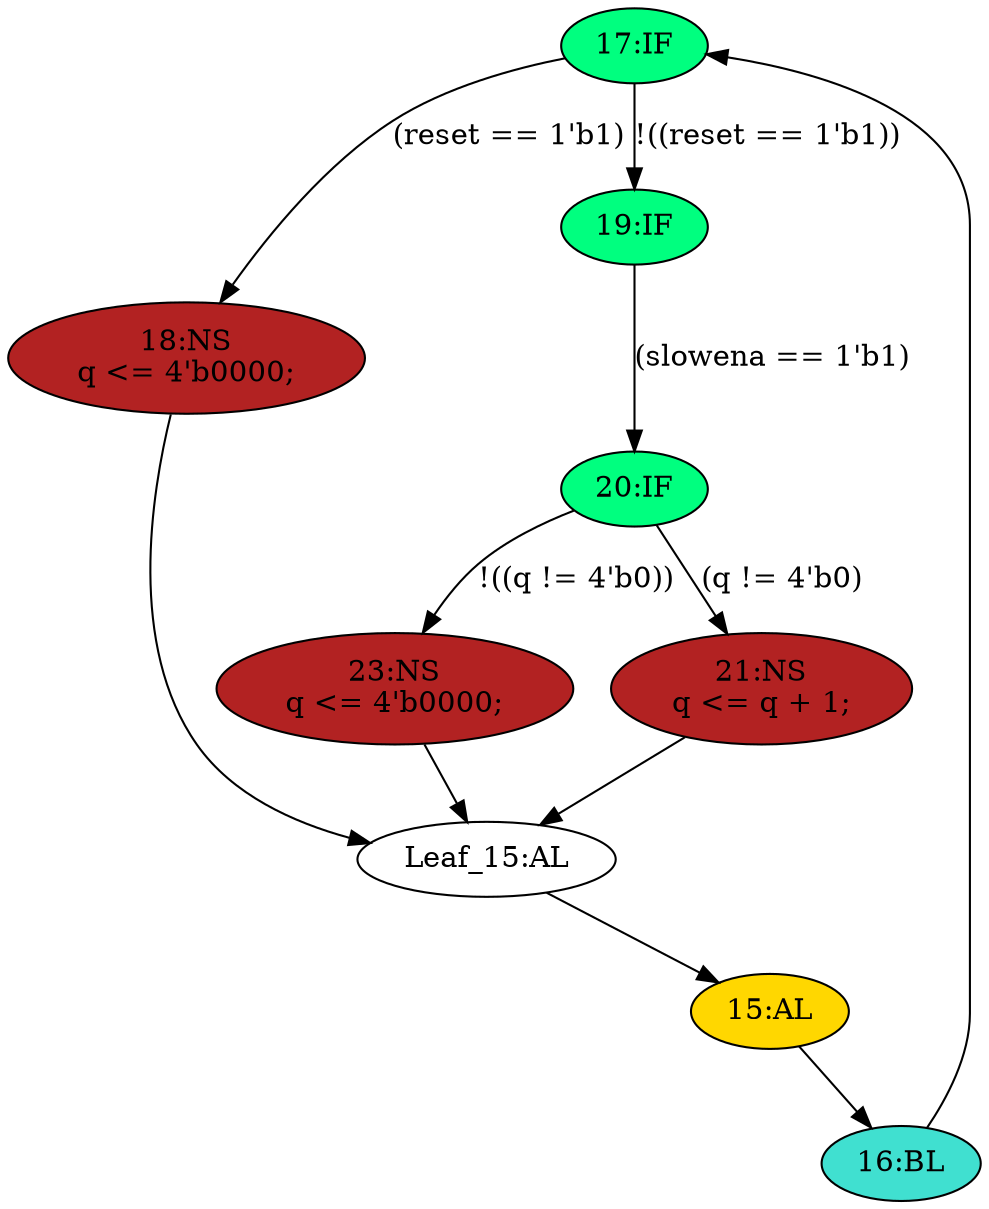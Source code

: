 strict digraph "compose( ,  )" {
	node [label="\N"];
	"17:IF"	[ast="<pyverilog.vparser.ast.IfStatement object at 0x7fb5558d6810>",
		fillcolor=springgreen,
		label="17:IF",
		statements="[]",
		style=filled,
		typ=IfStatement];
	"18:NS"	[ast="<pyverilog.vparser.ast.NonblockingSubstitution object at 0x7fb5558d6750>",
		fillcolor=firebrick,
		label="18:NS
q <= 4'b0000;",
		statements="[<pyverilog.vparser.ast.NonblockingSubstitution object at 0x7fb5558d6750>]",
		style=filled,
		typ=NonblockingSubstitution];
	"17:IF" -> "18:NS"	[cond="['reset']",
		label="(reset == 1'b1)",
		lineno=17];
	"19:IF"	[ast="<pyverilog.vparser.ast.IfStatement object at 0x7fb555923610>",
		fillcolor=springgreen,
		label="19:IF",
		statements="[]",
		style=filled,
		typ=IfStatement];
	"17:IF" -> "19:IF"	[cond="['reset']",
		label="!((reset == 1'b1))",
		lineno=17];
	"23:NS"	[ast="<pyverilog.vparser.ast.NonblockingSubstitution object at 0x7fb55593d610>",
		fillcolor=firebrick,
		label="23:NS
q <= 4'b0000;",
		statements="[<pyverilog.vparser.ast.NonblockingSubstitution object at 0x7fb55593d610>]",
		style=filled,
		typ=NonblockingSubstitution];
	"Leaf_15:AL"	[def_var="['q']",
		label="Leaf_15:AL"];
	"23:NS" -> "Leaf_15:AL"	[cond="[]",
		lineno=None];
	"15:AL"	[ast="<pyverilog.vparser.ast.Always object at 0x7fb5559b5390>",
		clk_sens=True,
		fillcolor=gold,
		label="15:AL",
		sens="['clk']",
		statements="[]",
		style=filled,
		typ=Always,
		use_var="['q', 'reset', 'slowena']"];
	"Leaf_15:AL" -> "15:AL";
	"18:NS" -> "Leaf_15:AL"	[cond="[]",
		lineno=None];
	"20:IF"	[ast="<pyverilog.vparser.ast.IfStatement object at 0x7fb555931550>",
		fillcolor=springgreen,
		label="20:IF",
		statements="[]",
		style=filled,
		typ=IfStatement];
	"19:IF" -> "20:IF"	[cond="['slowena']",
		label="(slowena == 1'b1)",
		lineno=19];
	"16:BL"	[ast="<pyverilog.vparser.ast.Block object at 0x7fb5559b50d0>",
		fillcolor=turquoise,
		label="16:BL",
		statements="[]",
		style=filled,
		typ=Block];
	"15:AL" -> "16:BL"	[cond="[]",
		lineno=None];
	"20:IF" -> "23:NS"	[cond="['q']",
		label="!((q != 4'b0))",
		lineno=20];
	"21:NS"	[ast="<pyverilog.vparser.ast.NonblockingSubstitution object at 0x7fb555931450>",
		fillcolor=firebrick,
		label="21:NS
q <= q + 1;",
		statements="[<pyverilog.vparser.ast.NonblockingSubstitution object at 0x7fb555931450>]",
		style=filled,
		typ=NonblockingSubstitution];
	"20:IF" -> "21:NS"	[cond="['q']",
		label="(q != 4'b0)",
		lineno=20];
	"16:BL" -> "17:IF"	[cond="[]",
		lineno=None];
	"21:NS" -> "Leaf_15:AL"	[cond="[]",
		lineno=None];
}
